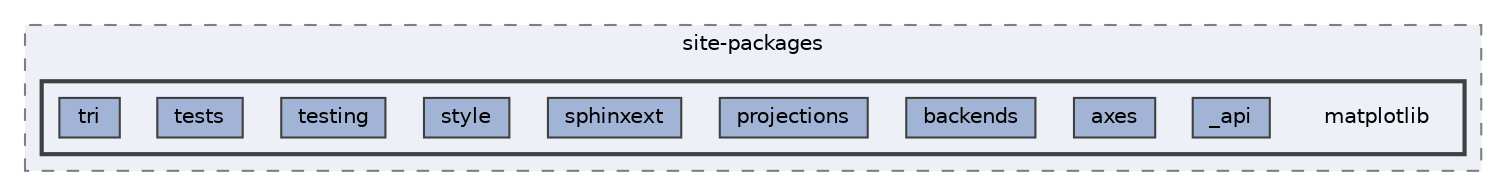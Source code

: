 digraph "/home/jam/Research/IRES-2025/dev/src/llm-scripts/testing/hypothesis-testing/hyp-env/lib/python3.12/site-packages/matplotlib"
{
 // LATEX_PDF_SIZE
  bgcolor="transparent";
  edge [fontname=Helvetica,fontsize=10,labelfontname=Helvetica,labelfontsize=10];
  node [fontname=Helvetica,fontsize=10,shape=box,height=0.2,width=0.4];
  compound=true
  subgraph clusterdir_ec5d4580713abd487320f8eae4ae4e88 {
    graph [ bgcolor="#edf0f7", pencolor="grey50", label="site-packages", fontname=Helvetica,fontsize=10 style="filled,dashed", URL="dir_ec5d4580713abd487320f8eae4ae4e88.html",tooltip=""]
  subgraph clusterdir_b7d6549aff4d72877f68c88558aeb595 {
    graph [ bgcolor="#edf0f7", pencolor="grey25", label="", fontname=Helvetica,fontsize=10 style="filled,bold", URL="dir_b7d6549aff4d72877f68c88558aeb595.html",tooltip=""]
    dir_b7d6549aff4d72877f68c88558aeb595 [shape=plaintext, label="matplotlib"];
  dir_cda4a2202b1138d1af27664da0662708 [label="_api", fillcolor="#a2b4d6", color="grey25", style="filled", URL="dir_cda4a2202b1138d1af27664da0662708.html",tooltip=""];
  dir_dad53cb8e43b10e8507e15c415a7c391 [label="axes", fillcolor="#a2b4d6", color="grey25", style="filled", URL="dir_dad53cb8e43b10e8507e15c415a7c391.html",tooltip=""];
  dir_2f34045f6a6f1a6def3d1ba642b1f180 [label="backends", fillcolor="#a2b4d6", color="grey25", style="filled", URL="dir_2f34045f6a6f1a6def3d1ba642b1f180.html",tooltip=""];
  dir_68d9d8edd88f6ec4d3f54a28a1032b65 [label="projections", fillcolor="#a2b4d6", color="grey25", style="filled", URL="dir_68d9d8edd88f6ec4d3f54a28a1032b65.html",tooltip=""];
  dir_b499acb4950373d093c592ad2cf6e31e [label="sphinxext", fillcolor="#a2b4d6", color="grey25", style="filled", URL="dir_b499acb4950373d093c592ad2cf6e31e.html",tooltip=""];
  dir_b71f91a6e475aec80dd71b4a767ac6ec [label="style", fillcolor="#a2b4d6", color="grey25", style="filled", URL="dir_b71f91a6e475aec80dd71b4a767ac6ec.html",tooltip=""];
  dir_fa7bd9fbd9c09175075cc22978710c5d [label="testing", fillcolor="#a2b4d6", color="grey25", style="filled", URL="dir_fa7bd9fbd9c09175075cc22978710c5d.html",tooltip=""];
  dir_7f68de55d3f368039cab1ee783d8c5a1 [label="tests", fillcolor="#a2b4d6", color="grey25", style="filled", URL="dir_7f68de55d3f368039cab1ee783d8c5a1.html",tooltip=""];
  dir_368db23c742c790e1d30bb321cccc7f2 [label="tri", fillcolor="#a2b4d6", color="grey25", style="filled", URL="dir_368db23c742c790e1d30bb321cccc7f2.html",tooltip=""];
  }
  }
}
